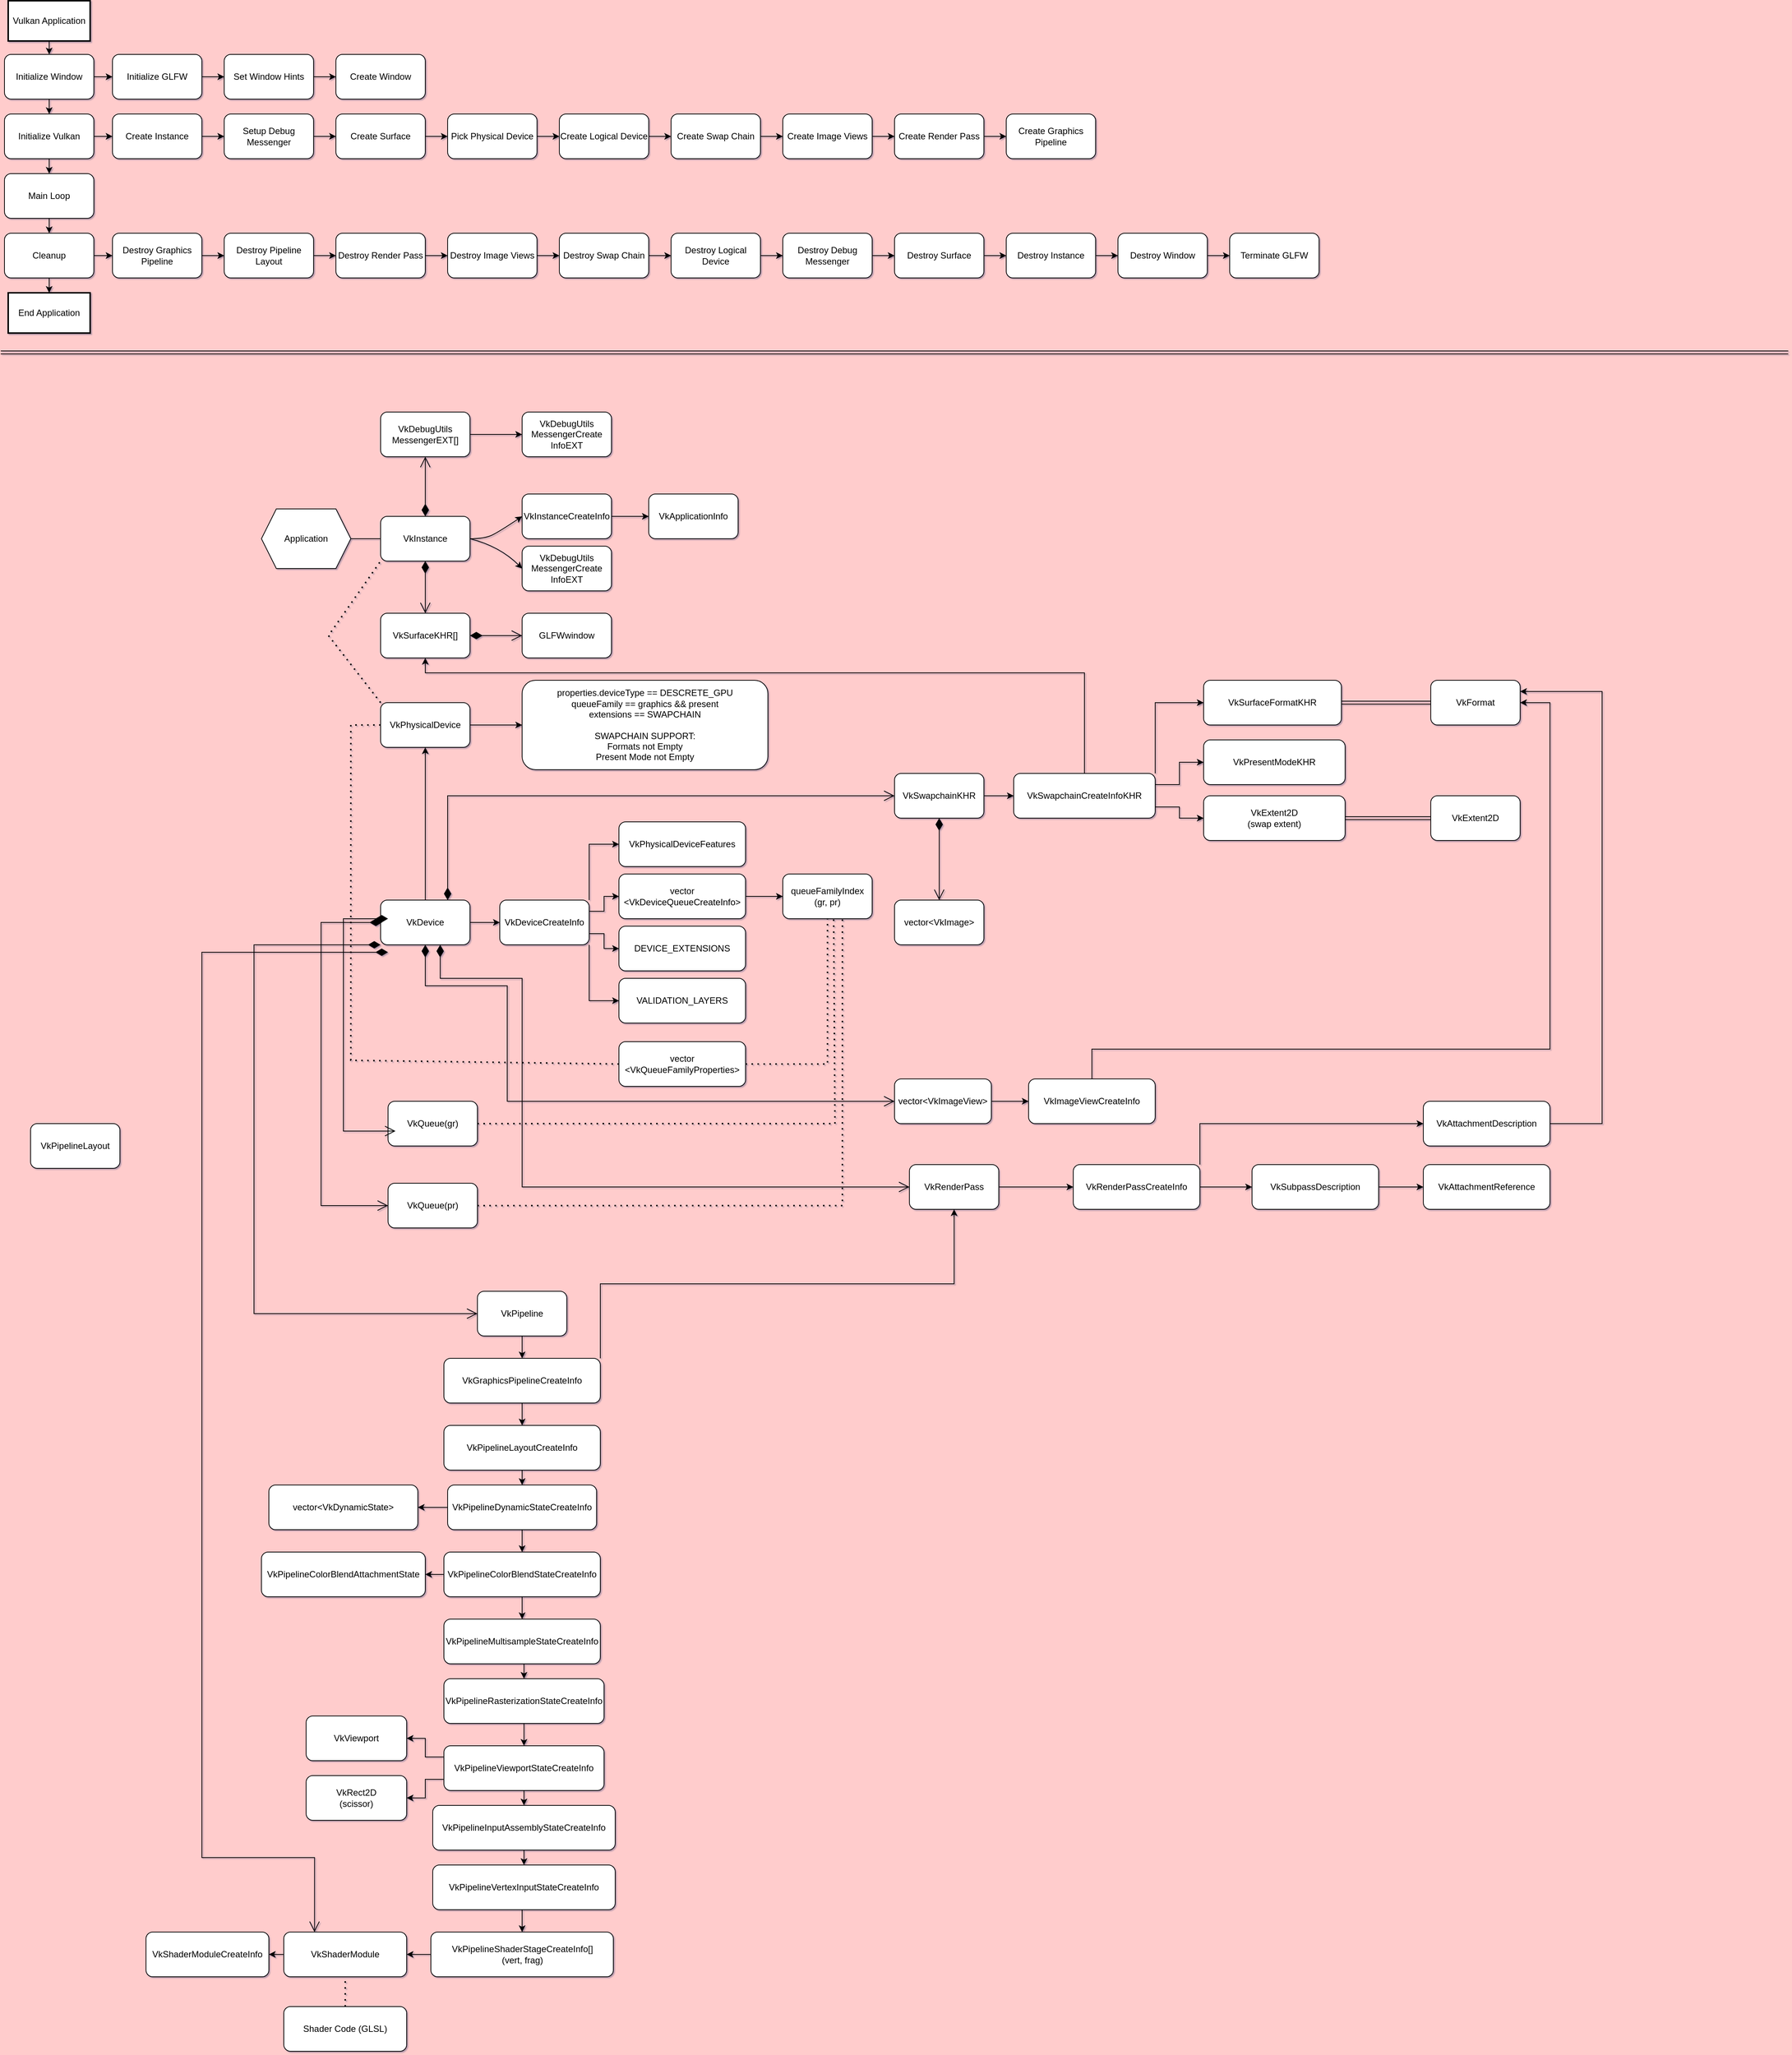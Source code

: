 <mxfile version="26.0.7">
  <diagram name="Page-1" id="efARjDcXvOc3rk5b5u3u">
    <mxGraphModel dx="2784" dy="1522" grid="1" gridSize="10" guides="1" tooltips="1" connect="1" arrows="1" fold="1" page="1" pageScale="1" pageWidth="1200" pageHeight="1920" background="#FFCCCC" math="0" shadow="1">
      <root>
        <mxCell id="0" />
        <mxCell id="1" parent="0" />
        <mxCell id="PMzsmYmVDIkMxbADWyHm-15" style="edgeStyle=orthogonalEdgeStyle;rounded=0;orthogonalLoop=1;jettySize=auto;html=1;exitX=0.5;exitY=1;exitDx=0;exitDy=0;entryX=0.5;entryY=0;entryDx=0;entryDy=0;" edge="1" parent="1" source="2" target="PMzsmYmVDIkMxbADWyHm-14">
          <mxGeometry relative="1" as="geometry" />
        </mxCell>
        <mxCell id="2" value="Vulkan Application" style="whiteSpace=wrap;strokeWidth=2;" parent="1" vertex="1">
          <mxGeometry x="10" y="8" width="110" height="54" as="geometry" />
        </mxCell>
        <mxCell id="PMzsmYmVDIkMxbADWyHm-20" style="edgeStyle=orthogonalEdgeStyle;rounded=0;orthogonalLoop=1;jettySize=auto;html=1;exitX=0.5;exitY=1;exitDx=0;exitDy=0;entryX=0.5;entryY=0;entryDx=0;entryDy=0;" edge="1" parent="1" source="PMzsmYmVDIkMxbADWyHm-14" target="PMzsmYmVDIkMxbADWyHm-16">
          <mxGeometry relative="1" as="geometry" />
        </mxCell>
        <mxCell id="PMzsmYmVDIkMxbADWyHm-26" value="" style="edgeStyle=orthogonalEdgeStyle;rounded=0;orthogonalLoop=1;jettySize=auto;html=1;" edge="1" parent="1" source="PMzsmYmVDIkMxbADWyHm-14" target="PMzsmYmVDIkMxbADWyHm-25">
          <mxGeometry relative="1" as="geometry" />
        </mxCell>
        <mxCell id="PMzsmYmVDIkMxbADWyHm-14" value="Initialize Window" style="rounded=1;whiteSpace=wrap;html=1;" vertex="1" parent="1">
          <mxGeometry x="5" y="80" width="120" height="60" as="geometry" />
        </mxCell>
        <mxCell id="PMzsmYmVDIkMxbADWyHm-21" style="edgeStyle=orthogonalEdgeStyle;rounded=0;orthogonalLoop=1;jettySize=auto;html=1;exitX=0.5;exitY=1;exitDx=0;exitDy=0;entryX=0.5;entryY=0;entryDx=0;entryDy=0;" edge="1" parent="1" source="PMzsmYmVDIkMxbADWyHm-16" target="PMzsmYmVDIkMxbADWyHm-17">
          <mxGeometry relative="1" as="geometry" />
        </mxCell>
        <mxCell id="PMzsmYmVDIkMxbADWyHm-32" value="" style="edgeStyle=orthogonalEdgeStyle;rounded=0;orthogonalLoop=1;jettySize=auto;html=1;" edge="1" parent="1" source="PMzsmYmVDIkMxbADWyHm-16" target="PMzsmYmVDIkMxbADWyHm-31">
          <mxGeometry relative="1" as="geometry" />
        </mxCell>
        <mxCell id="PMzsmYmVDIkMxbADWyHm-16" value="Initialize Vulkan" style="rounded=1;whiteSpace=wrap;html=1;" vertex="1" parent="1">
          <mxGeometry x="5" y="160" width="120" height="60" as="geometry" />
        </mxCell>
        <mxCell id="PMzsmYmVDIkMxbADWyHm-22" style="edgeStyle=orthogonalEdgeStyle;rounded=0;orthogonalLoop=1;jettySize=auto;html=1;exitX=0.5;exitY=1;exitDx=0;exitDy=0;entryX=0.5;entryY=0;entryDx=0;entryDy=0;" edge="1" parent="1" source="PMzsmYmVDIkMxbADWyHm-17" target="PMzsmYmVDIkMxbADWyHm-18">
          <mxGeometry relative="1" as="geometry" />
        </mxCell>
        <mxCell id="PMzsmYmVDIkMxbADWyHm-17" value="Main Loop" style="rounded=1;whiteSpace=wrap;html=1;" vertex="1" parent="1">
          <mxGeometry x="5" y="240" width="120" height="60" as="geometry" />
        </mxCell>
        <mxCell id="PMzsmYmVDIkMxbADWyHm-23" style="edgeStyle=orthogonalEdgeStyle;rounded=0;orthogonalLoop=1;jettySize=auto;html=1;exitX=0.5;exitY=1;exitDx=0;exitDy=0;entryX=0.5;entryY=0;entryDx=0;entryDy=0;" edge="1" parent="1" source="PMzsmYmVDIkMxbADWyHm-18" target="PMzsmYmVDIkMxbADWyHm-19">
          <mxGeometry relative="1" as="geometry" />
        </mxCell>
        <mxCell id="PMzsmYmVDIkMxbADWyHm-52" value="" style="edgeStyle=orthogonalEdgeStyle;rounded=0;orthogonalLoop=1;jettySize=auto;html=1;" edge="1" parent="1" source="PMzsmYmVDIkMxbADWyHm-18" target="PMzsmYmVDIkMxbADWyHm-51">
          <mxGeometry relative="1" as="geometry" />
        </mxCell>
        <mxCell id="PMzsmYmVDIkMxbADWyHm-18" value="Cleanup" style="rounded=1;whiteSpace=wrap;html=1;" vertex="1" parent="1">
          <mxGeometry x="5" y="320" width="120" height="60" as="geometry" />
        </mxCell>
        <mxCell id="PMzsmYmVDIkMxbADWyHm-19" value="End Application" style="whiteSpace=wrap;strokeWidth=2;" vertex="1" parent="1">
          <mxGeometry x="10" y="400" width="110" height="54" as="geometry" />
        </mxCell>
        <mxCell id="PMzsmYmVDIkMxbADWyHm-28" value="" style="edgeStyle=orthogonalEdgeStyle;rounded=0;orthogonalLoop=1;jettySize=auto;html=1;" edge="1" parent="1" source="PMzsmYmVDIkMxbADWyHm-25" target="PMzsmYmVDIkMxbADWyHm-27">
          <mxGeometry relative="1" as="geometry" />
        </mxCell>
        <mxCell id="PMzsmYmVDIkMxbADWyHm-25" value="Initialize GLFW" style="whiteSpace=wrap;html=1;rounded=1;" vertex="1" parent="1">
          <mxGeometry x="150" y="80" width="120" height="60" as="geometry" />
        </mxCell>
        <mxCell id="PMzsmYmVDIkMxbADWyHm-30" value="" style="edgeStyle=orthogonalEdgeStyle;rounded=0;orthogonalLoop=1;jettySize=auto;html=1;" edge="1" parent="1" source="PMzsmYmVDIkMxbADWyHm-27" target="PMzsmYmVDIkMxbADWyHm-29">
          <mxGeometry relative="1" as="geometry" />
        </mxCell>
        <mxCell id="PMzsmYmVDIkMxbADWyHm-27" value="Set Window Hints" style="whiteSpace=wrap;html=1;rounded=1;" vertex="1" parent="1">
          <mxGeometry x="300" y="80" width="120" height="60" as="geometry" />
        </mxCell>
        <mxCell id="PMzsmYmVDIkMxbADWyHm-29" value="Create Window" style="whiteSpace=wrap;html=1;rounded=1;" vertex="1" parent="1">
          <mxGeometry x="450" y="80" width="120" height="60" as="geometry" />
        </mxCell>
        <mxCell id="PMzsmYmVDIkMxbADWyHm-34" value="" style="edgeStyle=orthogonalEdgeStyle;rounded=0;orthogonalLoop=1;jettySize=auto;html=1;" edge="1" parent="1" source="PMzsmYmVDIkMxbADWyHm-31" target="PMzsmYmVDIkMxbADWyHm-33">
          <mxGeometry relative="1" as="geometry" />
        </mxCell>
        <mxCell id="PMzsmYmVDIkMxbADWyHm-31" value="Create Instance" style="rounded=1;whiteSpace=wrap;html=1;" vertex="1" parent="1">
          <mxGeometry x="150" y="160" width="120" height="60" as="geometry" />
        </mxCell>
        <mxCell id="PMzsmYmVDIkMxbADWyHm-36" value="" style="edgeStyle=orthogonalEdgeStyle;rounded=0;orthogonalLoop=1;jettySize=auto;html=1;" edge="1" parent="1" source="PMzsmYmVDIkMxbADWyHm-33" target="PMzsmYmVDIkMxbADWyHm-35">
          <mxGeometry relative="1" as="geometry" />
        </mxCell>
        <mxCell id="PMzsmYmVDIkMxbADWyHm-33" value="Setup Debug Messenger" style="whiteSpace=wrap;html=1;rounded=1;" vertex="1" parent="1">
          <mxGeometry x="300" y="160" width="120" height="60" as="geometry" />
        </mxCell>
        <mxCell id="PMzsmYmVDIkMxbADWyHm-38" value="" style="edgeStyle=orthogonalEdgeStyle;rounded=0;orthogonalLoop=1;jettySize=auto;html=1;" edge="1" parent="1" source="PMzsmYmVDIkMxbADWyHm-35" target="PMzsmYmVDIkMxbADWyHm-37">
          <mxGeometry relative="1" as="geometry" />
        </mxCell>
        <mxCell id="PMzsmYmVDIkMxbADWyHm-35" value="Create Surface" style="whiteSpace=wrap;html=1;rounded=1;" vertex="1" parent="1">
          <mxGeometry x="450" y="160" width="120" height="60" as="geometry" />
        </mxCell>
        <mxCell id="PMzsmYmVDIkMxbADWyHm-40" value="" style="edgeStyle=orthogonalEdgeStyle;rounded=0;orthogonalLoop=1;jettySize=auto;html=1;" edge="1" parent="1" source="PMzsmYmVDIkMxbADWyHm-37" target="PMzsmYmVDIkMxbADWyHm-39">
          <mxGeometry relative="1" as="geometry" />
        </mxCell>
        <mxCell id="PMzsmYmVDIkMxbADWyHm-37" value="Pick Physical Device" style="whiteSpace=wrap;html=1;rounded=1;" vertex="1" parent="1">
          <mxGeometry x="600" y="160" width="120" height="60" as="geometry" />
        </mxCell>
        <mxCell id="PMzsmYmVDIkMxbADWyHm-42" value="" style="edgeStyle=orthogonalEdgeStyle;rounded=0;orthogonalLoop=1;jettySize=auto;html=1;" edge="1" parent="1" source="PMzsmYmVDIkMxbADWyHm-39" target="PMzsmYmVDIkMxbADWyHm-41">
          <mxGeometry relative="1" as="geometry" />
        </mxCell>
        <mxCell id="PMzsmYmVDIkMxbADWyHm-39" value="Create Logical Device" style="whiteSpace=wrap;html=1;rounded=1;" vertex="1" parent="1">
          <mxGeometry x="750" y="160" width="120" height="60" as="geometry" />
        </mxCell>
        <mxCell id="PMzsmYmVDIkMxbADWyHm-44" value="" style="edgeStyle=orthogonalEdgeStyle;rounded=0;orthogonalLoop=1;jettySize=auto;html=1;" edge="1" parent="1" source="PMzsmYmVDIkMxbADWyHm-41" target="PMzsmYmVDIkMxbADWyHm-43">
          <mxGeometry relative="1" as="geometry" />
        </mxCell>
        <mxCell id="PMzsmYmVDIkMxbADWyHm-41" value="Create Swap Chain" style="whiteSpace=wrap;html=1;rounded=1;" vertex="1" parent="1">
          <mxGeometry x="900" y="160" width="120" height="60" as="geometry" />
        </mxCell>
        <mxCell id="PMzsmYmVDIkMxbADWyHm-46" value="" style="edgeStyle=orthogonalEdgeStyle;rounded=0;orthogonalLoop=1;jettySize=auto;html=1;" edge="1" parent="1" source="PMzsmYmVDIkMxbADWyHm-43" target="PMzsmYmVDIkMxbADWyHm-45">
          <mxGeometry relative="1" as="geometry" />
        </mxCell>
        <mxCell id="PMzsmYmVDIkMxbADWyHm-43" value="Create Image Views" style="whiteSpace=wrap;html=1;rounded=1;" vertex="1" parent="1">
          <mxGeometry x="1050" y="160" width="120" height="60" as="geometry" />
        </mxCell>
        <mxCell id="PMzsmYmVDIkMxbADWyHm-48" value="" style="edgeStyle=orthogonalEdgeStyle;rounded=0;orthogonalLoop=1;jettySize=auto;html=1;" edge="1" parent="1" source="PMzsmYmVDIkMxbADWyHm-45" target="PMzsmYmVDIkMxbADWyHm-47">
          <mxGeometry relative="1" as="geometry" />
        </mxCell>
        <mxCell id="PMzsmYmVDIkMxbADWyHm-45" value="Create Render Pass" style="whiteSpace=wrap;html=1;rounded=1;" vertex="1" parent="1">
          <mxGeometry x="1200" y="160" width="120" height="60" as="geometry" />
        </mxCell>
        <mxCell id="PMzsmYmVDIkMxbADWyHm-47" value="Create Graphics Pipeline" style="whiteSpace=wrap;html=1;rounded=1;" vertex="1" parent="1">
          <mxGeometry x="1350" y="160" width="120" height="60" as="geometry" />
        </mxCell>
        <mxCell id="PMzsmYmVDIkMxbADWyHm-54" value="" style="edgeStyle=orthogonalEdgeStyle;rounded=0;orthogonalLoop=1;jettySize=auto;html=1;" edge="1" parent="1" source="PMzsmYmVDIkMxbADWyHm-51" target="PMzsmYmVDIkMxbADWyHm-53">
          <mxGeometry relative="1" as="geometry" />
        </mxCell>
        <mxCell id="PMzsmYmVDIkMxbADWyHm-51" value="Destroy Graphics Pipeline" style="whiteSpace=wrap;html=1;rounded=1;" vertex="1" parent="1">
          <mxGeometry x="150" y="320" width="120" height="60" as="geometry" />
        </mxCell>
        <mxCell id="PMzsmYmVDIkMxbADWyHm-56" value="" style="edgeStyle=orthogonalEdgeStyle;rounded=0;orthogonalLoop=1;jettySize=auto;html=1;" edge="1" parent="1" source="PMzsmYmVDIkMxbADWyHm-53" target="PMzsmYmVDIkMxbADWyHm-55">
          <mxGeometry relative="1" as="geometry" />
        </mxCell>
        <mxCell id="PMzsmYmVDIkMxbADWyHm-53" value="Destroy Pipeline Layout" style="whiteSpace=wrap;html=1;rounded=1;" vertex="1" parent="1">
          <mxGeometry x="300" y="320" width="120" height="60" as="geometry" />
        </mxCell>
        <mxCell id="PMzsmYmVDIkMxbADWyHm-58" value="" style="edgeStyle=orthogonalEdgeStyle;rounded=0;orthogonalLoop=1;jettySize=auto;html=1;" edge="1" parent="1" source="PMzsmYmVDIkMxbADWyHm-55" target="PMzsmYmVDIkMxbADWyHm-57">
          <mxGeometry relative="1" as="geometry" />
        </mxCell>
        <mxCell id="PMzsmYmVDIkMxbADWyHm-55" value="Destroy Render Pass" style="whiteSpace=wrap;html=1;rounded=1;" vertex="1" parent="1">
          <mxGeometry x="450" y="320" width="120" height="60" as="geometry" />
        </mxCell>
        <mxCell id="PMzsmYmVDIkMxbADWyHm-60" value="" style="edgeStyle=orthogonalEdgeStyle;rounded=0;orthogonalLoop=1;jettySize=auto;html=1;" edge="1" parent="1" source="PMzsmYmVDIkMxbADWyHm-57" target="PMzsmYmVDIkMxbADWyHm-59">
          <mxGeometry relative="1" as="geometry" />
        </mxCell>
        <mxCell id="PMzsmYmVDIkMxbADWyHm-57" value="Destroy Image Views" style="whiteSpace=wrap;html=1;rounded=1;" vertex="1" parent="1">
          <mxGeometry x="600" y="320" width="120" height="60" as="geometry" />
        </mxCell>
        <mxCell id="PMzsmYmVDIkMxbADWyHm-62" value="" style="edgeStyle=orthogonalEdgeStyle;rounded=0;orthogonalLoop=1;jettySize=auto;html=1;" edge="1" parent="1" source="PMzsmYmVDIkMxbADWyHm-59" target="PMzsmYmVDIkMxbADWyHm-61">
          <mxGeometry relative="1" as="geometry" />
        </mxCell>
        <mxCell id="PMzsmYmVDIkMxbADWyHm-59" value="Destroy Swap Chain" style="whiteSpace=wrap;html=1;rounded=1;" vertex="1" parent="1">
          <mxGeometry x="750" y="320" width="120" height="60" as="geometry" />
        </mxCell>
        <mxCell id="PMzsmYmVDIkMxbADWyHm-64" value="" style="edgeStyle=orthogonalEdgeStyle;rounded=0;orthogonalLoop=1;jettySize=auto;html=1;" edge="1" parent="1" source="PMzsmYmVDIkMxbADWyHm-61" target="PMzsmYmVDIkMxbADWyHm-63">
          <mxGeometry relative="1" as="geometry" />
        </mxCell>
        <mxCell id="PMzsmYmVDIkMxbADWyHm-61" value="Destroy Logical Device" style="whiteSpace=wrap;html=1;rounded=1;" vertex="1" parent="1">
          <mxGeometry x="900" y="320" width="120" height="60" as="geometry" />
        </mxCell>
        <mxCell id="PMzsmYmVDIkMxbADWyHm-66" value="" style="edgeStyle=orthogonalEdgeStyle;rounded=0;orthogonalLoop=1;jettySize=auto;html=1;" edge="1" parent="1" source="PMzsmYmVDIkMxbADWyHm-63" target="PMzsmYmVDIkMxbADWyHm-65">
          <mxGeometry relative="1" as="geometry" />
        </mxCell>
        <mxCell id="PMzsmYmVDIkMxbADWyHm-63" value="Destroy Debug Messenger" style="whiteSpace=wrap;html=1;rounded=1;" vertex="1" parent="1">
          <mxGeometry x="1050" y="320" width="120" height="60" as="geometry" />
        </mxCell>
        <mxCell id="PMzsmYmVDIkMxbADWyHm-68" value="" style="edgeStyle=orthogonalEdgeStyle;rounded=0;orthogonalLoop=1;jettySize=auto;html=1;" edge="1" parent="1" source="PMzsmYmVDIkMxbADWyHm-65" target="PMzsmYmVDIkMxbADWyHm-67">
          <mxGeometry relative="1" as="geometry" />
        </mxCell>
        <mxCell id="PMzsmYmVDIkMxbADWyHm-65" value="Destroy Surface" style="whiteSpace=wrap;html=1;rounded=1;" vertex="1" parent="1">
          <mxGeometry x="1200" y="320" width="120" height="60" as="geometry" />
        </mxCell>
        <mxCell id="PMzsmYmVDIkMxbADWyHm-70" value="" style="edgeStyle=orthogonalEdgeStyle;rounded=0;orthogonalLoop=1;jettySize=auto;html=1;" edge="1" parent="1" source="PMzsmYmVDIkMxbADWyHm-67" target="PMzsmYmVDIkMxbADWyHm-69">
          <mxGeometry relative="1" as="geometry" />
        </mxCell>
        <mxCell id="PMzsmYmVDIkMxbADWyHm-67" value="Destroy Instance" style="whiteSpace=wrap;html=1;rounded=1;" vertex="1" parent="1">
          <mxGeometry x="1350" y="320" width="120" height="60" as="geometry" />
        </mxCell>
        <mxCell id="PMzsmYmVDIkMxbADWyHm-72" value="" style="edgeStyle=orthogonalEdgeStyle;rounded=0;orthogonalLoop=1;jettySize=auto;html=1;" edge="1" parent="1" source="PMzsmYmVDIkMxbADWyHm-69" target="PMzsmYmVDIkMxbADWyHm-71">
          <mxGeometry relative="1" as="geometry" />
        </mxCell>
        <mxCell id="PMzsmYmVDIkMxbADWyHm-69" value="Destroy Window" style="whiteSpace=wrap;html=1;rounded=1;" vertex="1" parent="1">
          <mxGeometry x="1500" y="320" width="120" height="60" as="geometry" />
        </mxCell>
        <mxCell id="PMzsmYmVDIkMxbADWyHm-71" value="Terminate GLFW" style="whiteSpace=wrap;html=1;rounded=1;" vertex="1" parent="1">
          <mxGeometry x="1650" y="320" width="120" height="60" as="geometry" />
        </mxCell>
        <mxCell id="PMzsmYmVDIkMxbADWyHm-74" value="" style="shape=link;html=1;rounded=0;" edge="1" parent="1">
          <mxGeometry width="100" relative="1" as="geometry">
            <mxPoint y="480" as="sourcePoint" />
            <mxPoint x="2400" y="480" as="targetPoint" />
          </mxGeometry>
        </mxCell>
        <mxCell id="PMzsmYmVDIkMxbADWyHm-77" value="Application" style="shape=hexagon;perimeter=hexagonPerimeter2;whiteSpace=wrap;html=1;fixedSize=1;" vertex="1" parent="1">
          <mxGeometry x="350" y="690" width="120" height="80" as="geometry" />
        </mxCell>
        <mxCell id="PMzsmYmVDIkMxbADWyHm-78" value="GLFWwindow" style="rounded=1;whiteSpace=wrap;html=1;" vertex="1" parent="1">
          <mxGeometry x="700" y="830" width="120" height="60" as="geometry" />
        </mxCell>
        <mxCell id="PMzsmYmVDIkMxbADWyHm-80" value="VkInstance" style="rounded=1;whiteSpace=wrap;html=1;" vertex="1" parent="1">
          <mxGeometry x="510" y="700" width="120" height="60" as="geometry" />
        </mxCell>
        <mxCell id="PMzsmYmVDIkMxbADWyHm-81" value="VkApplicationInfo" style="rounded=1;whiteSpace=wrap;html=1;" vertex="1" parent="1">
          <mxGeometry x="870" y="670" width="120" height="60" as="geometry" />
        </mxCell>
        <mxCell id="PMzsmYmVDIkMxbADWyHm-82" value="VkPipelineLayout" style="rounded=1;whiteSpace=wrap;html=1;" vertex="1" parent="1">
          <mxGeometry x="40" y="1515" width="120" height="60" as="geometry" />
        </mxCell>
        <mxCell id="PMzsmYmVDIkMxbADWyHm-85" value="VkQueue(pr)" style="rounded=1;whiteSpace=wrap;html=1;" vertex="1" parent="1">
          <mxGeometry x="520" y="1595" width="120" height="60" as="geometry" />
        </mxCell>
        <mxCell id="PMzsmYmVDIkMxbADWyHm-132" style="edgeStyle=orthogonalEdgeStyle;rounded=0;orthogonalLoop=1;jettySize=auto;html=1;exitX=0.5;exitY=0;exitDx=0;exitDy=0;entryX=0.5;entryY=1;entryDx=0;entryDy=0;" edge="1" parent="1" source="PMzsmYmVDIkMxbADWyHm-86" target="PMzsmYmVDIkMxbADWyHm-88">
          <mxGeometry relative="1" as="geometry" />
        </mxCell>
        <mxCell id="PMzsmYmVDIkMxbADWyHm-134" style="edgeStyle=orthogonalEdgeStyle;rounded=0;orthogonalLoop=1;jettySize=auto;html=1;entryX=0;entryY=0.5;entryDx=0;entryDy=0;" edge="1" parent="1" source="PMzsmYmVDIkMxbADWyHm-86" target="PMzsmYmVDIkMxbADWyHm-133">
          <mxGeometry relative="1" as="geometry" />
        </mxCell>
        <mxCell id="PMzsmYmVDIkMxbADWyHm-86" value="VkDevice" style="rounded=1;whiteSpace=wrap;html=1;" vertex="1" parent="1">
          <mxGeometry x="510" y="1215" width="120" height="60" as="geometry" />
        </mxCell>
        <mxCell id="PMzsmYmVDIkMxbADWyHm-198" style="edgeStyle=orthogonalEdgeStyle;rounded=0;orthogonalLoop=1;jettySize=auto;html=1;exitX=1;exitY=0.5;exitDx=0;exitDy=0;entryX=0;entryY=0.5;entryDx=0;entryDy=0;" edge="1" parent="1" source="PMzsmYmVDIkMxbADWyHm-87" target="PMzsmYmVDIkMxbADWyHm-195">
          <mxGeometry relative="1" as="geometry" />
        </mxCell>
        <mxCell id="PMzsmYmVDIkMxbADWyHm-87" value="VkRenderPass" style="rounded=1;whiteSpace=wrap;html=1;" vertex="1" parent="1">
          <mxGeometry x="1220" y="1570" width="120" height="60" as="geometry" />
        </mxCell>
        <mxCell id="PMzsmYmVDIkMxbADWyHm-126" value="" style="edgeStyle=orthogonalEdgeStyle;rounded=0;orthogonalLoop=1;jettySize=auto;html=1;" edge="1" parent="1" source="PMzsmYmVDIkMxbADWyHm-88" target="PMzsmYmVDIkMxbADWyHm-125">
          <mxGeometry relative="1" as="geometry" />
        </mxCell>
        <mxCell id="PMzsmYmVDIkMxbADWyHm-88" value="VkPhysicalDevice" style="rounded=1;whiteSpace=wrap;html=1;" vertex="1" parent="1">
          <mxGeometry x="510" y="950" width="120" height="60" as="geometry" />
        </mxCell>
        <mxCell id="PMzsmYmVDIkMxbADWyHm-89" value="VkExtent2D" style="rounded=1;whiteSpace=wrap;html=1;" vertex="1" parent="1">
          <mxGeometry x="1920" y="1075" width="120" height="60" as="geometry" />
        </mxCell>
        <mxCell id="PMzsmYmVDIkMxbADWyHm-90" value="VkDebugUtils&lt;div&gt;MessengerEXT[]&lt;/div&gt;" style="rounded=1;whiteSpace=wrap;html=1;" vertex="1" parent="1">
          <mxGeometry x="510" y="560" width="120" height="60" as="geometry" />
        </mxCell>
        <mxCell id="PMzsmYmVDIkMxbADWyHm-91" value="VkSurfaceKHR[]" style="rounded=1;whiteSpace=wrap;html=1;" vertex="1" parent="1">
          <mxGeometry x="510" y="830" width="120" height="60" as="geometry" />
        </mxCell>
        <mxCell id="PMzsmYmVDIkMxbADWyHm-92" value="vector&amp;lt;VkImage&amp;gt;" style="rounded=1;whiteSpace=wrap;html=1;" vertex="1" parent="1">
          <mxGeometry x="1200" y="1215" width="120" height="60" as="geometry" />
        </mxCell>
        <mxCell id="PMzsmYmVDIkMxbADWyHm-93" value="VkFormat" style="rounded=1;whiteSpace=wrap;html=1;" vertex="1" parent="1">
          <mxGeometry x="1920" y="920" width="120" height="60" as="geometry" />
        </mxCell>
        <mxCell id="PMzsmYmVDIkMxbADWyHm-94" value="VkQueue(gr)" style="rounded=1;whiteSpace=wrap;html=1;" vertex="1" parent="1">
          <mxGeometry x="520" y="1485" width="120" height="60" as="geometry" />
        </mxCell>
        <mxCell id="PMzsmYmVDIkMxbADWyHm-206" style="edgeStyle=orthogonalEdgeStyle;rounded=0;orthogonalLoop=1;jettySize=auto;html=1;entryX=0.5;entryY=0;entryDx=0;entryDy=0;" edge="1" parent="1" source="PMzsmYmVDIkMxbADWyHm-95" target="PMzsmYmVDIkMxbADWyHm-205">
          <mxGeometry relative="1" as="geometry" />
        </mxCell>
        <mxCell id="PMzsmYmVDIkMxbADWyHm-95" value="VkPipeline" style="rounded=1;whiteSpace=wrap;html=1;" vertex="1" parent="1">
          <mxGeometry x="640" y="1740" width="120" height="60" as="geometry" />
        </mxCell>
        <mxCell id="PMzsmYmVDIkMxbADWyHm-101" style="edgeStyle=orthogonalEdgeStyle;rounded=0;orthogonalLoop=1;jettySize=auto;html=1;exitX=1;exitY=0.5;exitDx=0;exitDy=0;entryX=0;entryY=0.5;entryDx=0;entryDy=0;" edge="1" parent="1" source="PMzsmYmVDIkMxbADWyHm-96" target="PMzsmYmVDIkMxbADWyHm-81">
          <mxGeometry relative="1" as="geometry" />
        </mxCell>
        <mxCell id="PMzsmYmVDIkMxbADWyHm-96" value="VkInstanceCreateInfo" style="rounded=1;whiteSpace=wrap;html=1;" vertex="1" parent="1">
          <mxGeometry x="700" y="670" width="120" height="60" as="geometry" />
        </mxCell>
        <mxCell id="PMzsmYmVDIkMxbADWyHm-103" value="" style="curved=1;endArrow=classic;html=1;rounded=0;exitX=1;exitY=0.5;exitDx=0;exitDy=0;entryX=0;entryY=0.5;entryDx=0;entryDy=0;" edge="1" parent="1" source="PMzsmYmVDIkMxbADWyHm-80" target="PMzsmYmVDIkMxbADWyHm-96">
          <mxGeometry width="50" height="50" relative="1" as="geometry">
            <mxPoint x="800" y="960" as="sourcePoint" />
            <mxPoint x="850" y="910" as="targetPoint" />
            <Array as="points">
              <mxPoint x="650" y="730" />
              <mxPoint x="670" y="720" />
            </Array>
          </mxGeometry>
        </mxCell>
        <mxCell id="PMzsmYmVDIkMxbADWyHm-104" value="VkDebugUtils&lt;div&gt;MessengerCreate&lt;/div&gt;&lt;div&gt;InfoEXT&lt;/div&gt;" style="rounded=1;whiteSpace=wrap;html=1;" vertex="1" parent="1">
          <mxGeometry x="700" y="740" width="120" height="60" as="geometry" />
        </mxCell>
        <mxCell id="PMzsmYmVDIkMxbADWyHm-105" value="" style="curved=1;endArrow=classic;html=1;rounded=0;exitX=1;exitY=0.5;exitDx=0;exitDy=0;entryX=0;entryY=0.5;entryDx=0;entryDy=0;" edge="1" parent="1" source="PMzsmYmVDIkMxbADWyHm-80" target="PMzsmYmVDIkMxbADWyHm-104">
          <mxGeometry width="50" height="50" relative="1" as="geometry">
            <mxPoint x="700" y="890" as="sourcePoint" />
            <mxPoint x="750" y="840" as="targetPoint" />
            <Array as="points">
              <mxPoint x="670" y="740" />
            </Array>
          </mxGeometry>
        </mxCell>
        <mxCell id="PMzsmYmVDIkMxbADWyHm-106" value="VkDebugUtils&lt;div&gt;MessengerCreate&lt;/div&gt;&lt;div&gt;InfoEXT&lt;/div&gt;" style="rounded=1;whiteSpace=wrap;html=1;" vertex="1" parent="1">
          <mxGeometry x="700" y="560" width="120" height="60" as="geometry" />
        </mxCell>
        <mxCell id="PMzsmYmVDIkMxbADWyHm-107" value="" style="curved=1;endArrow=classic;html=1;rounded=0;entryX=0;entryY=0.5;entryDx=0;entryDy=0;exitX=1;exitY=0.5;exitDx=0;exitDy=0;" edge="1" parent="1" source="PMzsmYmVDIkMxbADWyHm-90" target="PMzsmYmVDIkMxbADWyHm-106">
          <mxGeometry width="50" height="50" relative="1" as="geometry">
            <mxPoint x="660" y="900" as="sourcePoint" />
            <mxPoint x="860" y="905" as="targetPoint" />
            <Array as="points" />
          </mxGeometry>
        </mxCell>
        <mxCell id="PMzsmYmVDIkMxbADWyHm-110" value="" style="endArrow=open;html=1;endSize=12;startArrow=diamondThin;startSize=14;startFill=1;edgeStyle=orthogonalEdgeStyle;align=left;verticalAlign=bottom;rounded=0;exitX=0.5;exitY=0;exitDx=0;exitDy=0;entryX=0.5;entryY=1;entryDx=0;entryDy=0;" edge="1" parent="1" source="PMzsmYmVDIkMxbADWyHm-80" target="PMzsmYmVDIkMxbADWyHm-90">
          <mxGeometry x="-1" y="22" relative="1" as="geometry">
            <mxPoint x="559.41" y="830" as="sourcePoint" />
            <mxPoint x="559" y="740" as="targetPoint" />
            <Array as="points">
              <mxPoint x="570" y="650" />
              <mxPoint x="570" y="650" />
            </Array>
            <mxPoint x="-10" y="2" as="offset" />
          </mxGeometry>
        </mxCell>
        <mxCell id="PMzsmYmVDIkMxbADWyHm-111" value="&lt;div&gt;&lt;br&gt;&lt;/div&gt;" style="edgeLabel;html=1;align=center;verticalAlign=middle;resizable=0;points=[];" vertex="1" connectable="0" parent="PMzsmYmVDIkMxbADWyHm-110">
          <mxGeometry x="-0.982" y="14" relative="1" as="geometry">
            <mxPoint as="offset" />
          </mxGeometry>
        </mxCell>
        <mxCell id="PMzsmYmVDIkMxbADWyHm-115" value="" style="endArrow=open;html=1;endSize=12;startArrow=diamondThin;startSize=14;startFill=1;edgeStyle=orthogonalEdgeStyle;align=left;verticalAlign=bottom;rounded=0;exitX=0.5;exitY=1;exitDx=0;exitDy=0;entryX=0.5;entryY=0;entryDx=0;entryDy=0;" edge="1" parent="1" source="PMzsmYmVDIkMxbADWyHm-80" target="PMzsmYmVDIkMxbADWyHm-91">
          <mxGeometry x="-1" y="22" relative="1" as="geometry">
            <mxPoint x="500" y="960" as="sourcePoint" />
            <mxPoint x="500" y="880" as="targetPoint" />
            <Array as="points">
              <mxPoint x="570" y="830" />
              <mxPoint x="570" y="830" />
            </Array>
            <mxPoint x="-10" y="2" as="offset" />
          </mxGeometry>
        </mxCell>
        <mxCell id="PMzsmYmVDIkMxbADWyHm-116" value="&lt;div&gt;&lt;br&gt;&lt;/div&gt;" style="edgeLabel;html=1;align=center;verticalAlign=middle;resizable=0;points=[];" vertex="1" connectable="0" parent="PMzsmYmVDIkMxbADWyHm-115">
          <mxGeometry x="-0.982" y="14" relative="1" as="geometry">
            <mxPoint as="offset" />
          </mxGeometry>
        </mxCell>
        <mxCell id="PMzsmYmVDIkMxbADWyHm-121" value="" style="endArrow=open;html=1;endSize=12;startArrow=diamondThin;startSize=14;startFill=1;edgeStyle=orthogonalEdgeStyle;align=left;verticalAlign=bottom;rounded=0;entryX=0;entryY=0.5;entryDx=0;entryDy=0;exitX=1;exitY=0.5;exitDx=0;exitDy=0;" edge="1" parent="1" source="PMzsmYmVDIkMxbADWyHm-91" target="PMzsmYmVDIkMxbADWyHm-78">
          <mxGeometry x="-1" y="22" relative="1" as="geometry">
            <mxPoint x="660" y="920" as="sourcePoint" />
            <mxPoint x="590" y="850" as="targetPoint" />
            <Array as="points">
              <mxPoint x="680" y="860" />
              <mxPoint x="680" y="860" />
            </Array>
            <mxPoint x="-10" y="2" as="offset" />
          </mxGeometry>
        </mxCell>
        <mxCell id="PMzsmYmVDIkMxbADWyHm-122" value="&lt;div&gt;&lt;br&gt;&lt;/div&gt;" style="edgeLabel;html=1;align=center;verticalAlign=middle;resizable=0;points=[];" vertex="1" connectable="0" parent="PMzsmYmVDIkMxbADWyHm-121">
          <mxGeometry x="-0.982" y="14" relative="1" as="geometry">
            <mxPoint as="offset" />
          </mxGeometry>
        </mxCell>
        <mxCell id="PMzsmYmVDIkMxbADWyHm-124" value="" style="endArrow=none;html=1;rounded=0;entryX=0;entryY=0.5;entryDx=0;entryDy=0;exitX=1;exitY=0.5;exitDx=0;exitDy=0;" edge="1" parent="1" source="PMzsmYmVDIkMxbADWyHm-77" target="PMzsmYmVDIkMxbADWyHm-80">
          <mxGeometry width="50" height="50" relative="1" as="geometry">
            <mxPoint x="560" y="830" as="sourcePoint" />
            <mxPoint x="610" y="780" as="targetPoint" />
            <Array as="points" />
          </mxGeometry>
        </mxCell>
        <mxCell id="PMzsmYmVDIkMxbADWyHm-125" value="properties.deviceType&amp;nbsp;&lt;span style=&quot;background-color: transparent; color: light-dark(rgb(0, 0, 0), rgb(255, 255, 255));&quot;&gt;==&amp;nbsp;&lt;/span&gt;&lt;span style=&quot;background-color: transparent; color: light-dark(rgb(0, 0, 0), rgb(255, 255, 255));&quot;&gt;DESCRETE_GPU&lt;/span&gt;&lt;div&gt;&lt;span style=&quot;background-color: transparent; color: light-dark(rgb(0, 0, 0), rgb(255, 255, 255));&quot;&gt;queueFamily == graphics &amp;amp;&amp;amp; present&lt;/span&gt;&lt;/div&gt;&lt;div&gt;&lt;span style=&quot;background-color: transparent; color: light-dark(rgb(0, 0, 0), rgb(255, 255, 255));&quot;&gt;extensions == SWAPCHAIN&lt;/span&gt;&lt;/div&gt;&lt;div&gt;&lt;span style=&quot;background-color: transparent; color: light-dark(rgb(0, 0, 0), rgb(255, 255, 255));&quot;&gt;&lt;br&gt;&lt;/span&gt;&lt;/div&gt;&lt;div&gt;&lt;span style=&quot;background-color: transparent; color: light-dark(rgb(0, 0, 0), rgb(255, 255, 255));&quot;&gt;SWAPCHAIN SUPPORT:&lt;/span&gt;&lt;/div&gt;&lt;div&gt;&lt;span style=&quot;background-color: transparent; color: light-dark(rgb(0, 0, 0), rgb(255, 255, 255));&quot;&gt;Formats not Empty&lt;/span&gt;&lt;/div&gt;&lt;div&gt;&lt;span style=&quot;background-color: transparent; color: light-dark(rgb(0, 0, 0), rgb(255, 255, 255));&quot;&gt;Present Mode not Empty&lt;/span&gt;&lt;/div&gt;" style="whiteSpace=wrap;html=1;rounded=1;" vertex="1" parent="1">
          <mxGeometry x="700" y="920" width="330" height="120" as="geometry" />
        </mxCell>
        <mxCell id="PMzsmYmVDIkMxbADWyHm-131" value="" style="endArrow=none;dashed=1;html=1;dashPattern=1 3;strokeWidth=2;rounded=0;entryX=0;entryY=1;entryDx=0;entryDy=0;exitX=0;exitY=0;exitDx=0;exitDy=0;" edge="1" parent="1" source="PMzsmYmVDIkMxbADWyHm-88" target="PMzsmYmVDIkMxbADWyHm-80">
          <mxGeometry width="50" height="50" relative="1" as="geometry">
            <mxPoint x="870" y="1150" as="sourcePoint" />
            <mxPoint x="920" y="1100" as="targetPoint" />
            <Array as="points">
              <mxPoint x="440" y="860" />
            </Array>
          </mxGeometry>
        </mxCell>
        <mxCell id="PMzsmYmVDIkMxbADWyHm-141" style="edgeStyle=orthogonalEdgeStyle;rounded=0;orthogonalLoop=1;jettySize=auto;html=1;exitX=1;exitY=0;exitDx=0;exitDy=0;entryX=0;entryY=0.5;entryDx=0;entryDy=0;" edge="1" parent="1" source="PMzsmYmVDIkMxbADWyHm-133" target="PMzsmYmVDIkMxbADWyHm-135">
          <mxGeometry relative="1" as="geometry" />
        </mxCell>
        <mxCell id="PMzsmYmVDIkMxbADWyHm-142" style="edgeStyle=orthogonalEdgeStyle;rounded=0;orthogonalLoop=1;jettySize=auto;html=1;exitX=1;exitY=0.25;exitDx=0;exitDy=0;entryX=0;entryY=0.5;entryDx=0;entryDy=0;" edge="1" parent="1" source="PMzsmYmVDIkMxbADWyHm-133" target="PMzsmYmVDIkMxbADWyHm-136">
          <mxGeometry relative="1" as="geometry" />
        </mxCell>
        <mxCell id="PMzsmYmVDIkMxbADWyHm-143" style="edgeStyle=orthogonalEdgeStyle;rounded=0;orthogonalLoop=1;jettySize=auto;html=1;exitX=1;exitY=0.75;exitDx=0;exitDy=0;entryX=0;entryY=0.5;entryDx=0;entryDy=0;" edge="1" parent="1" source="PMzsmYmVDIkMxbADWyHm-133" target="PMzsmYmVDIkMxbADWyHm-137">
          <mxGeometry relative="1" as="geometry" />
        </mxCell>
        <mxCell id="PMzsmYmVDIkMxbADWyHm-144" style="edgeStyle=orthogonalEdgeStyle;rounded=0;orthogonalLoop=1;jettySize=auto;html=1;exitX=1;exitY=1;exitDx=0;exitDy=0;entryX=0;entryY=0.5;entryDx=0;entryDy=0;" edge="1" parent="1" source="PMzsmYmVDIkMxbADWyHm-133" target="PMzsmYmVDIkMxbADWyHm-138">
          <mxGeometry relative="1" as="geometry" />
        </mxCell>
        <mxCell id="PMzsmYmVDIkMxbADWyHm-133" value="VkDeviceCreateInfo" style="rounded=1;whiteSpace=wrap;html=1;" vertex="1" parent="1">
          <mxGeometry x="670" y="1215" width="120" height="60" as="geometry" />
        </mxCell>
        <mxCell id="PMzsmYmVDIkMxbADWyHm-135" value="VkPhysicalDevice&lt;span style=&quot;background-color: transparent; color: light-dark(rgb(0, 0, 0), rgb(255, 255, 255));&quot;&gt;Features&lt;/span&gt;" style="rounded=1;whiteSpace=wrap;html=1;" vertex="1" parent="1">
          <mxGeometry x="830" y="1110" width="170" height="60" as="geometry" />
        </mxCell>
        <mxCell id="PMzsmYmVDIkMxbADWyHm-148" style="edgeStyle=orthogonalEdgeStyle;rounded=0;orthogonalLoop=1;jettySize=auto;html=1;exitX=1;exitY=0.5;exitDx=0;exitDy=0;entryX=0;entryY=0.5;entryDx=0;entryDy=0;" edge="1" parent="1" source="PMzsmYmVDIkMxbADWyHm-136" target="PMzsmYmVDIkMxbADWyHm-147">
          <mxGeometry relative="1" as="geometry" />
        </mxCell>
        <mxCell id="PMzsmYmVDIkMxbADWyHm-136" value="vector&lt;div&gt;&amp;lt;VkDeviceQueueCreateInfo&amp;gt;&lt;/div&gt;" style="rounded=1;whiteSpace=wrap;html=1;" vertex="1" parent="1">
          <mxGeometry x="830" y="1180" width="170" height="60" as="geometry" />
        </mxCell>
        <mxCell id="PMzsmYmVDIkMxbADWyHm-137" value="DEVICE_EXTENSIONS" style="rounded=1;whiteSpace=wrap;html=1;" vertex="1" parent="1">
          <mxGeometry x="830" y="1250" width="170" height="60" as="geometry" />
        </mxCell>
        <mxCell id="PMzsmYmVDIkMxbADWyHm-138" value="VALIDATION_LAYERS" style="rounded=1;whiteSpace=wrap;html=1;" vertex="1" parent="1">
          <mxGeometry x="830" y="1320" width="170" height="60" as="geometry" />
        </mxCell>
        <mxCell id="PMzsmYmVDIkMxbADWyHm-145" value="vector&lt;div&gt;&amp;lt;VkQueueFamilyProperties&amp;gt;&lt;/div&gt;" style="rounded=1;whiteSpace=wrap;html=1;" vertex="1" parent="1">
          <mxGeometry x="830" y="1405" width="170" height="60" as="geometry" />
        </mxCell>
        <mxCell id="PMzsmYmVDIkMxbADWyHm-146" value="" style="endArrow=none;dashed=1;html=1;dashPattern=1 3;strokeWidth=2;rounded=0;entryX=0;entryY=0.5;entryDx=0;entryDy=0;exitX=0;exitY=0.5;exitDx=0;exitDy=0;" edge="1" parent="1" source="PMzsmYmVDIkMxbADWyHm-145" target="PMzsmYmVDIkMxbADWyHm-88">
          <mxGeometry width="50" height="50" relative="1" as="geometry">
            <mxPoint x="370" y="1140" as="sourcePoint" />
            <mxPoint x="420" y="1090" as="targetPoint" />
            <Array as="points">
              <mxPoint x="470" y="1430" />
              <mxPoint x="470" y="980" />
            </Array>
          </mxGeometry>
        </mxCell>
        <mxCell id="PMzsmYmVDIkMxbADWyHm-147" value="queueFamilyIndex&lt;br&gt;(gr, pr)" style="rounded=1;whiteSpace=wrap;html=1;" vertex="1" parent="1">
          <mxGeometry x="1050" y="1180" width="120" height="60" as="geometry" />
        </mxCell>
        <mxCell id="PMzsmYmVDIkMxbADWyHm-149" value="" style="endArrow=none;dashed=1;html=1;dashPattern=1 3;strokeWidth=2;rounded=0;exitX=1;exitY=0.5;exitDx=0;exitDy=0;entryX=0.5;entryY=1;entryDx=0;entryDy=0;" edge="1" parent="1" source="PMzsmYmVDIkMxbADWyHm-145" target="PMzsmYmVDIkMxbADWyHm-147">
          <mxGeometry width="50" height="50" relative="1" as="geometry">
            <mxPoint x="1050" y="1475" as="sourcePoint" />
            <mxPoint x="1100" y="1425" as="targetPoint" />
            <Array as="points">
              <mxPoint x="1110" y="1435" />
            </Array>
          </mxGeometry>
        </mxCell>
        <mxCell id="PMzsmYmVDIkMxbADWyHm-152" value="" style="endArrow=open;html=1;endSize=12;startArrow=diamondThin;startSize=14;startFill=1;edgeStyle=orthogonalEdgeStyle;align=left;verticalAlign=bottom;rounded=0;entryX=0;entryY=0.5;entryDx=0;entryDy=0;exitX=0.5;exitY=1;exitDx=0;exitDy=0;" edge="1" parent="1" source="PMzsmYmVDIkMxbADWyHm-86" target="PMzsmYmVDIkMxbADWyHm-182">
          <mxGeometry x="-1" y="22" relative="1" as="geometry">
            <mxPoint x="360" y="1555" as="sourcePoint" />
            <mxPoint x="440" y="1485" as="targetPoint" />
            <Array as="points">
              <mxPoint x="570" y="1330" />
              <mxPoint x="680" y="1330" />
              <mxPoint x="680" y="1485" />
            </Array>
            <mxPoint x="-10" y="2" as="offset" />
          </mxGeometry>
        </mxCell>
        <mxCell id="PMzsmYmVDIkMxbADWyHm-153" value="&lt;div&gt;&lt;br&gt;&lt;/div&gt;" style="edgeLabel;html=1;align=center;verticalAlign=middle;resizable=0;points=[];" vertex="1" connectable="0" parent="PMzsmYmVDIkMxbADWyHm-152">
          <mxGeometry x="-0.982" y="14" relative="1" as="geometry">
            <mxPoint as="offset" />
          </mxGeometry>
        </mxCell>
        <mxCell id="PMzsmYmVDIkMxbADWyHm-154" value="" style="endArrow=open;html=1;endSize=12;startArrow=diamondThin;startSize=14;startFill=1;edgeStyle=orthogonalEdgeStyle;align=left;verticalAlign=bottom;rounded=0;entryX=0;entryY=0.5;entryDx=0;entryDy=0;exitX=0.017;exitY=0.5;exitDx=0;exitDy=0;exitPerimeter=0;" edge="1" parent="1" source="PMzsmYmVDIkMxbADWyHm-86" target="PMzsmYmVDIkMxbADWyHm-85">
          <mxGeometry x="-1" y="22" relative="1" as="geometry">
            <mxPoint x="500" y="1265" as="sourcePoint" />
            <mxPoint x="520" y="1530" as="targetPoint" />
            <Array as="points">
              <mxPoint x="430" y="1245" />
              <mxPoint x="430" y="1625" />
            </Array>
            <mxPoint x="-10" y="2" as="offset" />
          </mxGeometry>
        </mxCell>
        <mxCell id="PMzsmYmVDIkMxbADWyHm-155" value="&lt;div&gt;&lt;br&gt;&lt;/div&gt;" style="edgeLabel;html=1;align=center;verticalAlign=middle;resizable=0;points=[];" vertex="1" connectable="0" parent="PMzsmYmVDIkMxbADWyHm-154">
          <mxGeometry x="-0.982" y="14" relative="1" as="geometry">
            <mxPoint as="offset" />
          </mxGeometry>
        </mxCell>
        <mxCell id="PMzsmYmVDIkMxbADWyHm-159" value="" style="endArrow=none;dashed=1;html=1;dashPattern=1 3;strokeWidth=2;rounded=0;exitX=1;exitY=0.5;exitDx=0;exitDy=0;entryX=0.569;entryY=0.989;entryDx=0;entryDy=0;entryPerimeter=0;" edge="1" parent="1" source="PMzsmYmVDIkMxbADWyHm-94" target="PMzsmYmVDIkMxbADWyHm-147">
          <mxGeometry width="50" height="50" relative="1" as="geometry">
            <mxPoint x="1010" y="1445" as="sourcePoint" />
            <mxPoint x="1120" y="1250" as="targetPoint" />
            <Array as="points">
              <mxPoint x="1060" y="1515" />
              <mxPoint x="1120" y="1515" />
            </Array>
          </mxGeometry>
        </mxCell>
        <mxCell id="PMzsmYmVDIkMxbADWyHm-160" value="" style="endArrow=none;dashed=1;html=1;dashPattern=1 3;strokeWidth=2;rounded=0;exitX=1;exitY=0.5;exitDx=0;exitDy=0;entryX=0.667;entryY=0.961;entryDx=0;entryDy=0;entryPerimeter=0;" edge="1" parent="1" source="PMzsmYmVDIkMxbADWyHm-85" target="PMzsmYmVDIkMxbADWyHm-147">
          <mxGeometry width="50" height="50" relative="1" as="geometry">
            <mxPoint x="650" y="1525" as="sourcePoint" />
            <mxPoint x="1128" y="1249" as="targetPoint" />
            <Array as="points">
              <mxPoint x="1070" y="1625" />
              <mxPoint x="1130" y="1625" />
            </Array>
          </mxGeometry>
        </mxCell>
        <mxCell id="PMzsmYmVDIkMxbADWyHm-161" value="VkSurfaceFormatKHR" style="rounded=1;whiteSpace=wrap;html=1;" vertex="1" parent="1">
          <mxGeometry x="1615" y="920" width="185" height="60" as="geometry" />
        </mxCell>
        <mxCell id="PMzsmYmVDIkMxbADWyHm-162" value="VkPresentModeKHR" style="rounded=1;whiteSpace=wrap;html=1;" vertex="1" parent="1">
          <mxGeometry x="1615" y="1000" width="190" height="60" as="geometry" />
        </mxCell>
        <mxCell id="PMzsmYmVDIkMxbADWyHm-163" value="VkExtent2D&lt;div&gt;(swap extent)&lt;/div&gt;" style="rounded=1;whiteSpace=wrap;html=1;" vertex="1" parent="1">
          <mxGeometry x="1615" y="1075" width="190" height="60" as="geometry" />
        </mxCell>
        <mxCell id="PMzsmYmVDIkMxbADWyHm-168" style="edgeStyle=orthogonalEdgeStyle;rounded=0;orthogonalLoop=1;jettySize=auto;html=1;exitX=1;exitY=0;exitDx=0;exitDy=0;entryX=0;entryY=0.5;entryDx=0;entryDy=0;" edge="1" parent="1" source="PMzsmYmVDIkMxbADWyHm-166" target="PMzsmYmVDIkMxbADWyHm-161">
          <mxGeometry relative="1" as="geometry" />
        </mxCell>
        <mxCell id="PMzsmYmVDIkMxbADWyHm-169" style="edgeStyle=orthogonalEdgeStyle;rounded=0;orthogonalLoop=1;jettySize=auto;html=1;exitX=1;exitY=0.25;exitDx=0;exitDy=0;entryX=0;entryY=0.5;entryDx=0;entryDy=0;" edge="1" parent="1" source="PMzsmYmVDIkMxbADWyHm-166" target="PMzsmYmVDIkMxbADWyHm-162">
          <mxGeometry relative="1" as="geometry" />
        </mxCell>
        <mxCell id="PMzsmYmVDIkMxbADWyHm-170" style="edgeStyle=orthogonalEdgeStyle;rounded=0;orthogonalLoop=1;jettySize=auto;html=1;exitX=1;exitY=0.75;exitDx=0;exitDy=0;entryX=0;entryY=0.5;entryDx=0;entryDy=0;" edge="1" parent="1" source="PMzsmYmVDIkMxbADWyHm-166" target="PMzsmYmVDIkMxbADWyHm-163">
          <mxGeometry relative="1" as="geometry" />
        </mxCell>
        <mxCell id="PMzsmYmVDIkMxbADWyHm-166" value="VkSwapchainCreateInfoKHR" style="rounded=1;whiteSpace=wrap;html=1;" vertex="1" parent="1">
          <mxGeometry x="1360" y="1045" width="190" height="60" as="geometry" />
        </mxCell>
        <mxCell id="PMzsmYmVDIkMxbADWyHm-173" style="edgeStyle=orthogonalEdgeStyle;rounded=0;orthogonalLoop=1;jettySize=auto;html=1;exitX=1;exitY=0.5;exitDx=0;exitDy=0;entryX=0;entryY=0.5;entryDx=0;entryDy=0;" edge="1" parent="1" source="PMzsmYmVDIkMxbADWyHm-172" target="PMzsmYmVDIkMxbADWyHm-166">
          <mxGeometry relative="1" as="geometry" />
        </mxCell>
        <mxCell id="PMzsmYmVDIkMxbADWyHm-172" value="VkSwapchainKHR" style="rounded=1;whiteSpace=wrap;html=1;" vertex="1" parent="1">
          <mxGeometry x="1200" y="1045" width="120" height="60" as="geometry" />
        </mxCell>
        <mxCell id="PMzsmYmVDIkMxbADWyHm-174" style="edgeStyle=orthogonalEdgeStyle;rounded=0;orthogonalLoop=1;jettySize=auto;html=1;exitX=0.5;exitY=0;exitDx=0;exitDy=0;entryX=0.5;entryY=1;entryDx=0;entryDy=0;" edge="1" parent="1" source="PMzsmYmVDIkMxbADWyHm-166" target="PMzsmYmVDIkMxbADWyHm-91">
          <mxGeometry relative="1" as="geometry">
            <mxPoint x="1260" y="975" as="sourcePoint" />
            <mxPoint x="1355" y="880" as="targetPoint" />
            <Array as="points">
              <mxPoint x="1455" y="910" />
              <mxPoint x="570" y="910" />
            </Array>
          </mxGeometry>
        </mxCell>
        <mxCell id="PMzsmYmVDIkMxbADWyHm-175" value="" style="endArrow=open;html=1;endSize=12;startArrow=diamondThin;startSize=14;startFill=1;edgeStyle=orthogonalEdgeStyle;align=left;verticalAlign=bottom;rounded=0;entryX=0;entryY=0.5;entryDx=0;entryDy=0;exitX=0.75;exitY=0;exitDx=0;exitDy=0;" edge="1" parent="1" source="PMzsmYmVDIkMxbADWyHm-86" target="PMzsmYmVDIkMxbADWyHm-172">
          <mxGeometry x="-1" y="22" relative="1" as="geometry">
            <mxPoint x="520" y="1240" as="sourcePoint" />
            <mxPoint x="530" y="1525" as="targetPoint" />
            <Array as="points">
              <mxPoint x="600" y="1075" />
            </Array>
            <mxPoint x="-10" y="2" as="offset" />
          </mxGeometry>
        </mxCell>
        <mxCell id="PMzsmYmVDIkMxbADWyHm-176" value="&lt;div&gt;&lt;br&gt;&lt;/div&gt;" style="edgeLabel;html=1;align=center;verticalAlign=middle;resizable=0;points=[];" vertex="1" connectable="0" parent="PMzsmYmVDIkMxbADWyHm-175">
          <mxGeometry x="-0.982" y="14" relative="1" as="geometry">
            <mxPoint as="offset" />
          </mxGeometry>
        </mxCell>
        <mxCell id="PMzsmYmVDIkMxbADWyHm-177" value="" style="endArrow=open;html=1;endSize=12;startArrow=diamondThin;startSize=14;startFill=1;edgeStyle=orthogonalEdgeStyle;align=left;verticalAlign=bottom;rounded=0;entryX=0.5;entryY=0;entryDx=0;entryDy=0;exitX=0.5;exitY=1;exitDx=0;exitDy=0;" edge="1" parent="1" source="PMzsmYmVDIkMxbADWyHm-172" target="PMzsmYmVDIkMxbADWyHm-92">
          <mxGeometry x="-1" y="22" relative="1" as="geometry">
            <mxPoint x="1160" y="1435" as="sourcePoint" />
            <mxPoint x="1760" y="1295" as="targetPoint" />
            <Array as="points">
              <mxPoint x="1260" y="1200" />
              <mxPoint x="1260" y="1200" />
            </Array>
            <mxPoint x="-10" y="2" as="offset" />
          </mxGeometry>
        </mxCell>
        <mxCell id="PMzsmYmVDIkMxbADWyHm-178" value="&lt;div&gt;&lt;br&gt;&lt;/div&gt;" style="edgeLabel;html=1;align=center;verticalAlign=middle;resizable=0;points=[];" vertex="1" connectable="0" parent="PMzsmYmVDIkMxbADWyHm-177">
          <mxGeometry x="-0.982" y="14" relative="1" as="geometry">
            <mxPoint as="offset" />
          </mxGeometry>
        </mxCell>
        <mxCell id="PMzsmYmVDIkMxbADWyHm-180" value="" style="shape=link;html=1;rounded=0;entryX=0;entryY=0.5;entryDx=0;entryDy=0;exitX=1;exitY=0.5;exitDx=0;exitDy=0;" edge="1" parent="1" source="PMzsmYmVDIkMxbADWyHm-161" target="PMzsmYmVDIkMxbADWyHm-93">
          <mxGeometry width="100" relative="1" as="geometry">
            <mxPoint x="1840" y="960" as="sourcePoint" />
            <mxPoint x="1900" y="950" as="targetPoint" />
          </mxGeometry>
        </mxCell>
        <mxCell id="PMzsmYmVDIkMxbADWyHm-181" value="" style="shape=link;html=1;rounded=0;entryX=0;entryY=0.5;entryDx=0;entryDy=0;exitX=1;exitY=0.5;exitDx=0;exitDy=0;" edge="1" parent="1" source="PMzsmYmVDIkMxbADWyHm-163" target="PMzsmYmVDIkMxbADWyHm-89">
          <mxGeometry width="100" relative="1" as="geometry">
            <mxPoint x="1820" y="1110" as="sourcePoint" />
            <mxPoint x="1930" y="1104.31" as="targetPoint" />
          </mxGeometry>
        </mxCell>
        <mxCell id="PMzsmYmVDIkMxbADWyHm-188" style="edgeStyle=orthogonalEdgeStyle;rounded=0;orthogonalLoop=1;jettySize=auto;html=1;" edge="1" parent="1" source="PMzsmYmVDIkMxbADWyHm-182" target="PMzsmYmVDIkMxbADWyHm-184">
          <mxGeometry relative="1" as="geometry" />
        </mxCell>
        <mxCell id="PMzsmYmVDIkMxbADWyHm-182" value="vector&amp;lt;VkImageView&amp;gt;" style="rounded=1;whiteSpace=wrap;html=1;" vertex="1" parent="1">
          <mxGeometry x="1200" y="1455" width="130" height="60" as="geometry" />
        </mxCell>
        <mxCell id="PMzsmYmVDIkMxbADWyHm-185" style="edgeStyle=orthogonalEdgeStyle;rounded=0;orthogonalLoop=1;jettySize=auto;html=1;entryX=1;entryY=0.5;entryDx=0;entryDy=0;" edge="1" parent="1" source="PMzsmYmVDIkMxbADWyHm-184" target="PMzsmYmVDIkMxbADWyHm-93">
          <mxGeometry relative="1" as="geometry">
            <Array as="points">
              <mxPoint x="2080" y="1415" />
              <mxPoint x="2080" y="950" />
            </Array>
          </mxGeometry>
        </mxCell>
        <mxCell id="PMzsmYmVDIkMxbADWyHm-184" value="VkImageViewCreateInfo" style="rounded=1;whiteSpace=wrap;html=1;" vertex="1" parent="1">
          <mxGeometry x="1380" y="1455" width="170" height="60" as="geometry" />
        </mxCell>
        <mxCell id="PMzsmYmVDIkMxbADWyHm-186" value="" style="endArrow=open;html=1;endSize=12;startArrow=diamondThin;startSize=14;startFill=1;edgeStyle=orthogonalEdgeStyle;align=left;verticalAlign=bottom;rounded=0;entryX=0;entryY=0.5;entryDx=0;entryDy=0;exitX=0;exitY=0.25;exitDx=0;exitDy=0;" edge="1" parent="1">
          <mxGeometry x="-1" y="22" relative="1" as="geometry">
            <mxPoint x="520" y="1240" as="sourcePoint" />
            <mxPoint x="530" y="1525" as="targetPoint" />
            <Array as="points">
              <mxPoint x="460" y="1240" />
              <mxPoint x="460" y="1525" />
            </Array>
            <mxPoint x="-10" y="2" as="offset" />
          </mxGeometry>
        </mxCell>
        <mxCell id="PMzsmYmVDIkMxbADWyHm-187" value="&lt;div&gt;&lt;br&gt;&lt;/div&gt;" style="edgeLabel;html=1;align=center;verticalAlign=middle;resizable=0;points=[];" vertex="1" connectable="0" parent="PMzsmYmVDIkMxbADWyHm-186">
          <mxGeometry x="-0.982" y="14" relative="1" as="geometry">
            <mxPoint as="offset" />
          </mxGeometry>
        </mxCell>
        <mxCell id="PMzsmYmVDIkMxbADWyHm-190" style="edgeStyle=orthogonalEdgeStyle;rounded=0;orthogonalLoop=1;jettySize=auto;html=1;entryX=1;entryY=0.25;entryDx=0;entryDy=0;" edge="1" parent="1" source="PMzsmYmVDIkMxbADWyHm-189" target="PMzsmYmVDIkMxbADWyHm-93">
          <mxGeometry relative="1" as="geometry">
            <Array as="points">
              <mxPoint x="2150" y="1515" />
              <mxPoint x="2150" y="935" />
            </Array>
          </mxGeometry>
        </mxCell>
        <mxCell id="PMzsmYmVDIkMxbADWyHm-189" value="VkAttachmentDescription" style="rounded=1;whiteSpace=wrap;html=1;" vertex="1" parent="1">
          <mxGeometry x="1910" y="1485" width="170" height="60" as="geometry" />
        </mxCell>
        <mxCell id="PMzsmYmVDIkMxbADWyHm-191" value="VkAttachmentReference" style="rounded=1;whiteSpace=wrap;html=1;" vertex="1" parent="1">
          <mxGeometry x="1910" y="1570" width="170" height="60" as="geometry" />
        </mxCell>
        <mxCell id="PMzsmYmVDIkMxbADWyHm-193" style="edgeStyle=orthogonalEdgeStyle;rounded=0;orthogonalLoop=1;jettySize=auto;html=1;exitX=1;exitY=0.5;exitDx=0;exitDy=0;entryX=0;entryY=0.5;entryDx=0;entryDy=0;" edge="1" parent="1" source="PMzsmYmVDIkMxbADWyHm-192" target="PMzsmYmVDIkMxbADWyHm-191">
          <mxGeometry relative="1" as="geometry" />
        </mxCell>
        <mxCell id="PMzsmYmVDIkMxbADWyHm-192" value="VkSubpassDescription" style="rounded=1;whiteSpace=wrap;html=1;" vertex="1" parent="1">
          <mxGeometry x="1680" y="1570" width="170" height="60" as="geometry" />
        </mxCell>
        <mxCell id="PMzsmYmVDIkMxbADWyHm-196" style="edgeStyle=orthogonalEdgeStyle;rounded=0;orthogonalLoop=1;jettySize=auto;html=1;exitX=1;exitY=0.5;exitDx=0;exitDy=0;" edge="1" parent="1" source="PMzsmYmVDIkMxbADWyHm-195" target="PMzsmYmVDIkMxbADWyHm-192">
          <mxGeometry relative="1" as="geometry" />
        </mxCell>
        <mxCell id="PMzsmYmVDIkMxbADWyHm-197" style="edgeStyle=orthogonalEdgeStyle;rounded=0;orthogonalLoop=1;jettySize=auto;html=1;exitX=1;exitY=0;exitDx=0;exitDy=0;entryX=0;entryY=0.5;entryDx=0;entryDy=0;" edge="1" parent="1" source="PMzsmYmVDIkMxbADWyHm-195" target="PMzsmYmVDIkMxbADWyHm-189">
          <mxGeometry relative="1" as="geometry" />
        </mxCell>
        <mxCell id="PMzsmYmVDIkMxbADWyHm-195" value="VkRenderPassCreateInfo" style="rounded=1;whiteSpace=wrap;html=1;" vertex="1" parent="1">
          <mxGeometry x="1440" y="1570" width="170" height="60" as="geometry" />
        </mxCell>
        <mxCell id="PMzsmYmVDIkMxbADWyHm-199" value="" style="endArrow=open;html=1;endSize=12;startArrow=diamondThin;startSize=14;startFill=1;edgeStyle=orthogonalEdgeStyle;align=left;verticalAlign=bottom;rounded=0;entryX=0;entryY=0.5;entryDx=0;entryDy=0;exitX=0.5;exitY=1;exitDx=0;exitDy=0;" edge="1" parent="1" target="PMzsmYmVDIkMxbADWyHm-87">
          <mxGeometry x="-1" y="22" relative="1" as="geometry">
            <mxPoint x="590" y="1275" as="sourcePoint" />
            <mxPoint x="1220" y="1485" as="targetPoint" />
            <Array as="points">
              <mxPoint x="590" y="1320" />
              <mxPoint x="700" y="1320" />
              <mxPoint x="700" y="1600" />
            </Array>
            <mxPoint x="-10" y="2" as="offset" />
          </mxGeometry>
        </mxCell>
        <mxCell id="PMzsmYmVDIkMxbADWyHm-200" value="&lt;div&gt;&lt;br&gt;&lt;/div&gt;" style="edgeLabel;html=1;align=center;verticalAlign=middle;resizable=0;points=[];" vertex="1" connectable="0" parent="PMzsmYmVDIkMxbADWyHm-199">
          <mxGeometry x="-0.982" y="14" relative="1" as="geometry">
            <mxPoint as="offset" />
          </mxGeometry>
        </mxCell>
        <mxCell id="PMzsmYmVDIkMxbADWyHm-203" value="" style="endArrow=open;html=1;endSize=12;startArrow=diamondThin;startSize=14;startFill=1;edgeStyle=orthogonalEdgeStyle;align=left;verticalAlign=bottom;rounded=0;entryX=0;entryY=0.5;entryDx=0;entryDy=0;exitX=0;exitY=1;exitDx=0;exitDy=0;" edge="1" parent="1" source="PMzsmYmVDIkMxbADWyHm-86" target="PMzsmYmVDIkMxbADWyHm-95">
          <mxGeometry x="-1" y="22" relative="1" as="geometry">
            <mxPoint x="422" y="1275" as="sourcePoint" />
            <mxPoint x="430" y="1655" as="targetPoint" />
            <Array as="points">
              <mxPoint x="340" y="1275" />
              <mxPoint x="340" y="1770" />
            </Array>
            <mxPoint x="-10" y="2" as="offset" />
          </mxGeometry>
        </mxCell>
        <mxCell id="PMzsmYmVDIkMxbADWyHm-204" value="&lt;div&gt;&lt;br&gt;&lt;/div&gt;" style="edgeLabel;html=1;align=center;verticalAlign=middle;resizable=0;points=[];" vertex="1" connectable="0" parent="PMzsmYmVDIkMxbADWyHm-203">
          <mxGeometry x="-0.982" y="14" relative="1" as="geometry">
            <mxPoint as="offset" />
          </mxGeometry>
        </mxCell>
        <mxCell id="PMzsmYmVDIkMxbADWyHm-209" style="edgeStyle=orthogonalEdgeStyle;rounded=0;orthogonalLoop=1;jettySize=auto;html=1;exitX=1;exitY=0;exitDx=0;exitDy=0;entryX=0.5;entryY=1;entryDx=0;entryDy=0;" edge="1" parent="1" source="PMzsmYmVDIkMxbADWyHm-205" target="PMzsmYmVDIkMxbADWyHm-87">
          <mxGeometry relative="1" as="geometry" />
        </mxCell>
        <mxCell id="PMzsmYmVDIkMxbADWyHm-245" style="edgeStyle=orthogonalEdgeStyle;rounded=0;orthogonalLoop=1;jettySize=auto;html=1;exitX=0.5;exitY=1;exitDx=0;exitDy=0;entryX=0.5;entryY=0;entryDx=0;entryDy=0;" edge="1" parent="1" source="PMzsmYmVDIkMxbADWyHm-205" target="PMzsmYmVDIkMxbADWyHm-244">
          <mxGeometry relative="1" as="geometry" />
        </mxCell>
        <mxCell id="PMzsmYmVDIkMxbADWyHm-205" value="VkGraphicsPipelineCreateInfo" style="rounded=1;whiteSpace=wrap;html=1;" vertex="1" parent="1">
          <mxGeometry x="595" y="1830" width="210" height="60" as="geometry" />
        </mxCell>
        <mxCell id="PMzsmYmVDIkMxbADWyHm-213" style="edgeStyle=orthogonalEdgeStyle;rounded=0;orthogonalLoop=1;jettySize=auto;html=1;exitX=0;exitY=0.5;exitDx=0;exitDy=0;entryX=1;entryY=0.5;entryDx=0;entryDy=0;" edge="1" parent="1" source="PMzsmYmVDIkMxbADWyHm-210" target="PMzsmYmVDIkMxbADWyHm-212">
          <mxGeometry relative="1" as="geometry" />
        </mxCell>
        <mxCell id="PMzsmYmVDIkMxbADWyHm-216" style="edgeStyle=orthogonalEdgeStyle;rounded=0;orthogonalLoop=1;jettySize=auto;html=1;exitX=0.5;exitY=1;exitDx=0;exitDy=0;entryX=0.5;entryY=0;entryDx=0;entryDy=0;" edge="1" parent="1" source="PMzsmYmVDIkMxbADWyHm-210" target="PMzsmYmVDIkMxbADWyHm-214">
          <mxGeometry relative="1" as="geometry" />
        </mxCell>
        <mxCell id="PMzsmYmVDIkMxbADWyHm-210" value="VkPipelineDynamicStateCreateInfo" style="whiteSpace=wrap;html=1;rounded=1;" vertex="1" parent="1">
          <mxGeometry x="600" y="2000" width="200" height="60" as="geometry" />
        </mxCell>
        <mxCell id="PMzsmYmVDIkMxbADWyHm-212" value="vector&amp;lt;VkDynamicState&amp;gt;" style="whiteSpace=wrap;html=1;rounded=1;" vertex="1" parent="1">
          <mxGeometry x="360" y="2000" width="200" height="60" as="geometry" />
        </mxCell>
        <mxCell id="PMzsmYmVDIkMxbADWyHm-217" style="edgeStyle=orthogonalEdgeStyle;rounded=0;orthogonalLoop=1;jettySize=auto;html=1;exitX=0;exitY=0.5;exitDx=0;exitDy=0;entryX=1;entryY=0.5;entryDx=0;entryDy=0;" edge="1" parent="1" source="PMzsmYmVDIkMxbADWyHm-214" target="PMzsmYmVDIkMxbADWyHm-215">
          <mxGeometry relative="1" as="geometry" />
        </mxCell>
        <mxCell id="PMzsmYmVDIkMxbADWyHm-219" style="edgeStyle=orthogonalEdgeStyle;rounded=0;orthogonalLoop=1;jettySize=auto;html=1;exitX=0.5;exitY=1;exitDx=0;exitDy=0;entryX=0.5;entryY=0;entryDx=0;entryDy=0;" edge="1" parent="1" source="PMzsmYmVDIkMxbADWyHm-214" target="PMzsmYmVDIkMxbADWyHm-218">
          <mxGeometry relative="1" as="geometry" />
        </mxCell>
        <mxCell id="PMzsmYmVDIkMxbADWyHm-214" value="VkPipelineColorBlendStateCreateInfo" style="whiteSpace=wrap;html=1;rounded=1;" vertex="1" parent="1">
          <mxGeometry x="595" y="2090" width="210" height="60" as="geometry" />
        </mxCell>
        <mxCell id="PMzsmYmVDIkMxbADWyHm-215" value="VkPipelineColorBlendAttachmentState" style="whiteSpace=wrap;html=1;rounded=1;" vertex="1" parent="1">
          <mxGeometry x="350" y="2090" width="220" height="60" as="geometry" />
        </mxCell>
        <mxCell id="PMzsmYmVDIkMxbADWyHm-221" style="edgeStyle=orthogonalEdgeStyle;rounded=0;orthogonalLoop=1;jettySize=auto;html=1;exitX=0.5;exitY=1;exitDx=0;exitDy=0;entryX=0.5;entryY=0;entryDx=0;entryDy=0;" edge="1" parent="1" source="PMzsmYmVDIkMxbADWyHm-218" target="PMzsmYmVDIkMxbADWyHm-220">
          <mxGeometry relative="1" as="geometry" />
        </mxCell>
        <mxCell id="PMzsmYmVDIkMxbADWyHm-218" value="VkPipelineMultisampleStateCreateInfo" style="whiteSpace=wrap;html=1;rounded=1;" vertex="1" parent="1">
          <mxGeometry x="595" y="2180" width="210" height="60" as="geometry" />
        </mxCell>
        <mxCell id="PMzsmYmVDIkMxbADWyHm-223" style="edgeStyle=orthogonalEdgeStyle;rounded=0;orthogonalLoop=1;jettySize=auto;html=1;exitX=0.5;exitY=1;exitDx=0;exitDy=0;entryX=0.5;entryY=0;entryDx=0;entryDy=0;" edge="1" parent="1" source="PMzsmYmVDIkMxbADWyHm-220" target="PMzsmYmVDIkMxbADWyHm-222">
          <mxGeometry relative="1" as="geometry" />
        </mxCell>
        <mxCell id="PMzsmYmVDIkMxbADWyHm-220" value="VkPipelineRasterizationStateCreateInfo" style="whiteSpace=wrap;html=1;rounded=1;" vertex="1" parent="1">
          <mxGeometry x="595" y="2260" width="215" height="60" as="geometry" />
        </mxCell>
        <mxCell id="PMzsmYmVDIkMxbADWyHm-227" style="edgeStyle=orthogonalEdgeStyle;rounded=0;orthogonalLoop=1;jettySize=auto;html=1;exitX=0;exitY=0.25;exitDx=0;exitDy=0;entryX=1;entryY=0.5;entryDx=0;entryDy=0;" edge="1" parent="1" source="PMzsmYmVDIkMxbADWyHm-222" target="PMzsmYmVDIkMxbADWyHm-224">
          <mxGeometry relative="1" as="geometry" />
        </mxCell>
        <mxCell id="PMzsmYmVDIkMxbADWyHm-228" style="edgeStyle=orthogonalEdgeStyle;rounded=0;orthogonalLoop=1;jettySize=auto;html=1;exitX=0;exitY=0.75;exitDx=0;exitDy=0;entryX=1;entryY=0.5;entryDx=0;entryDy=0;" edge="1" parent="1" source="PMzsmYmVDIkMxbADWyHm-222" target="PMzsmYmVDIkMxbADWyHm-226">
          <mxGeometry relative="1" as="geometry" />
        </mxCell>
        <mxCell id="PMzsmYmVDIkMxbADWyHm-230" style="edgeStyle=orthogonalEdgeStyle;rounded=0;orthogonalLoop=1;jettySize=auto;html=1;exitX=0.5;exitY=1;exitDx=0;exitDy=0;entryX=0.5;entryY=0;entryDx=0;entryDy=0;" edge="1" parent="1" source="PMzsmYmVDIkMxbADWyHm-222" target="PMzsmYmVDIkMxbADWyHm-229">
          <mxGeometry relative="1" as="geometry" />
        </mxCell>
        <mxCell id="PMzsmYmVDIkMxbADWyHm-222" value="VkPipelineViewportStateCreateInfo" style="whiteSpace=wrap;html=1;rounded=1;" vertex="1" parent="1">
          <mxGeometry x="595" y="2350" width="215" height="60" as="geometry" />
        </mxCell>
        <mxCell id="PMzsmYmVDIkMxbADWyHm-224" value="VkViewport" style="whiteSpace=wrap;html=1;rounded=1;" vertex="1" parent="1">
          <mxGeometry x="410" y="2310" width="135" height="60" as="geometry" />
        </mxCell>
        <mxCell id="PMzsmYmVDIkMxbADWyHm-226" value="VkRect2D&lt;div&gt;(scissor)&lt;/div&gt;" style="whiteSpace=wrap;html=1;rounded=1;" vertex="1" parent="1">
          <mxGeometry x="410" y="2390" width="135" height="60" as="geometry" />
        </mxCell>
        <mxCell id="PMzsmYmVDIkMxbADWyHm-232" style="edgeStyle=orthogonalEdgeStyle;rounded=0;orthogonalLoop=1;jettySize=auto;html=1;exitX=0.5;exitY=1;exitDx=0;exitDy=0;entryX=0.5;entryY=0;entryDx=0;entryDy=0;" edge="1" parent="1" source="PMzsmYmVDIkMxbADWyHm-229" target="PMzsmYmVDIkMxbADWyHm-231">
          <mxGeometry relative="1" as="geometry" />
        </mxCell>
        <mxCell id="PMzsmYmVDIkMxbADWyHm-229" value="VkPipelineInputAssemblyStateCreateInfo" style="whiteSpace=wrap;html=1;rounded=1;" vertex="1" parent="1">
          <mxGeometry x="580" y="2430" width="245" height="60" as="geometry" />
        </mxCell>
        <mxCell id="PMzsmYmVDIkMxbADWyHm-234" style="edgeStyle=orthogonalEdgeStyle;rounded=0;orthogonalLoop=1;jettySize=auto;html=1;exitX=0.5;exitY=1;exitDx=0;exitDy=0;entryX=0.5;entryY=0;entryDx=0;entryDy=0;" edge="1" parent="1" source="PMzsmYmVDIkMxbADWyHm-231" target="PMzsmYmVDIkMxbADWyHm-233">
          <mxGeometry relative="1" as="geometry" />
        </mxCell>
        <mxCell id="PMzsmYmVDIkMxbADWyHm-231" value="VkPipelineVertexInputStateCreateInfo" style="whiteSpace=wrap;html=1;rounded=1;" vertex="1" parent="1">
          <mxGeometry x="580" y="2510" width="245" height="60" as="geometry" />
        </mxCell>
        <mxCell id="PMzsmYmVDIkMxbADWyHm-237" style="edgeStyle=orthogonalEdgeStyle;rounded=0;orthogonalLoop=1;jettySize=auto;html=1;exitX=0;exitY=0.5;exitDx=0;exitDy=0;entryX=1;entryY=0.5;entryDx=0;entryDy=0;" edge="1" parent="1" source="PMzsmYmVDIkMxbADWyHm-233" target="PMzsmYmVDIkMxbADWyHm-236">
          <mxGeometry relative="1" as="geometry" />
        </mxCell>
        <mxCell id="PMzsmYmVDIkMxbADWyHm-233" value="VkPipelineShaderStageCreateInfo[]&lt;br&gt;(vert, frag)" style="whiteSpace=wrap;html=1;rounded=1;" vertex="1" parent="1">
          <mxGeometry x="577.5" y="2600" width="245" height="60" as="geometry" />
        </mxCell>
        <mxCell id="PMzsmYmVDIkMxbADWyHm-239" style="edgeStyle=orthogonalEdgeStyle;rounded=0;orthogonalLoop=1;jettySize=auto;html=1;exitX=0;exitY=0.5;exitDx=0;exitDy=0;" edge="1" parent="1" source="PMzsmYmVDIkMxbADWyHm-236" target="PMzsmYmVDIkMxbADWyHm-238">
          <mxGeometry relative="1" as="geometry" />
        </mxCell>
        <mxCell id="PMzsmYmVDIkMxbADWyHm-236" value="&lt;span style=&quot;text-align: left;&quot;&gt;VkShaderModule&lt;/span&gt;" style="whiteSpace=wrap;html=1;rounded=1;" vertex="1" parent="1">
          <mxGeometry x="380" y="2600" width="165" height="60" as="geometry" />
        </mxCell>
        <mxCell id="PMzsmYmVDIkMxbADWyHm-238" value="&lt;div style=&quot;text-align: left;&quot;&gt;&lt;span style=&quot;background-color: transparent;&quot;&gt;VkShaderModuleCreateInfo&lt;/span&gt;&lt;/div&gt;" style="whiteSpace=wrap;html=1;rounded=1;" vertex="1" parent="1">
          <mxGeometry x="195" y="2600" width="165" height="60" as="geometry" />
        </mxCell>
        <mxCell id="PMzsmYmVDIkMxbADWyHm-240" value="" style="endArrow=open;html=1;endSize=12;startArrow=diamondThin;startSize=14;startFill=1;edgeStyle=orthogonalEdgeStyle;align=left;verticalAlign=bottom;rounded=0;exitX=0;exitY=1;exitDx=0;exitDy=0;entryX=0.25;entryY=0;entryDx=0;entryDy=0;" edge="1" parent="1" target="PMzsmYmVDIkMxbADWyHm-236">
          <mxGeometry x="-1" y="22" relative="1" as="geometry">
            <mxPoint x="520" y="1285" as="sourcePoint" />
            <mxPoint x="270" y="1950" as="targetPoint" />
            <Array as="points">
              <mxPoint x="270" y="1285" />
              <mxPoint x="270" y="2500" />
              <mxPoint x="421" y="2500" />
            </Array>
            <mxPoint x="-10" y="2" as="offset" />
          </mxGeometry>
        </mxCell>
        <mxCell id="PMzsmYmVDIkMxbADWyHm-241" value="&lt;div&gt;&lt;br&gt;&lt;/div&gt;" style="edgeLabel;html=1;align=center;verticalAlign=middle;resizable=0;points=[];" vertex="1" connectable="0" parent="PMzsmYmVDIkMxbADWyHm-240">
          <mxGeometry x="-0.982" y="14" relative="1" as="geometry">
            <mxPoint as="offset" />
          </mxGeometry>
        </mxCell>
        <mxCell id="PMzsmYmVDIkMxbADWyHm-242" value="&lt;span style=&quot;text-align: left;&quot;&gt;Shader Code (GLSL)&lt;/span&gt;" style="whiteSpace=wrap;html=1;rounded=1;" vertex="1" parent="1">
          <mxGeometry x="380" y="2700" width="165" height="60" as="geometry" />
        </mxCell>
        <mxCell id="PMzsmYmVDIkMxbADWyHm-243" value="" style="endArrow=none;dashed=1;html=1;dashPattern=1 3;strokeWidth=2;rounded=0;entryX=0.5;entryY=1;entryDx=0;entryDy=0;exitX=0.5;exitY=0;exitDx=0;exitDy=0;" edge="1" parent="1" source="PMzsmYmVDIkMxbADWyHm-242" target="PMzsmYmVDIkMxbADWyHm-236">
          <mxGeometry width="50" height="50" relative="1" as="geometry">
            <mxPoint x="300" y="2920" as="sourcePoint" />
            <mxPoint x="350" y="2870" as="targetPoint" />
          </mxGeometry>
        </mxCell>
        <mxCell id="PMzsmYmVDIkMxbADWyHm-246" style="edgeStyle=orthogonalEdgeStyle;rounded=0;orthogonalLoop=1;jettySize=auto;html=1;entryX=0.5;entryY=0;entryDx=0;entryDy=0;" edge="1" parent="1" source="PMzsmYmVDIkMxbADWyHm-244" target="PMzsmYmVDIkMxbADWyHm-210">
          <mxGeometry relative="1" as="geometry">
            <Array as="points">
              <mxPoint x="700" y="1990" />
            </Array>
          </mxGeometry>
        </mxCell>
        <mxCell id="PMzsmYmVDIkMxbADWyHm-244" value="VkPipelineLayoutCreateInfo" style="rounded=1;whiteSpace=wrap;html=1;" vertex="1" parent="1">
          <mxGeometry x="595" y="1920" width="210" height="60" as="geometry" />
        </mxCell>
      </root>
    </mxGraphModel>
  </diagram>
</mxfile>
